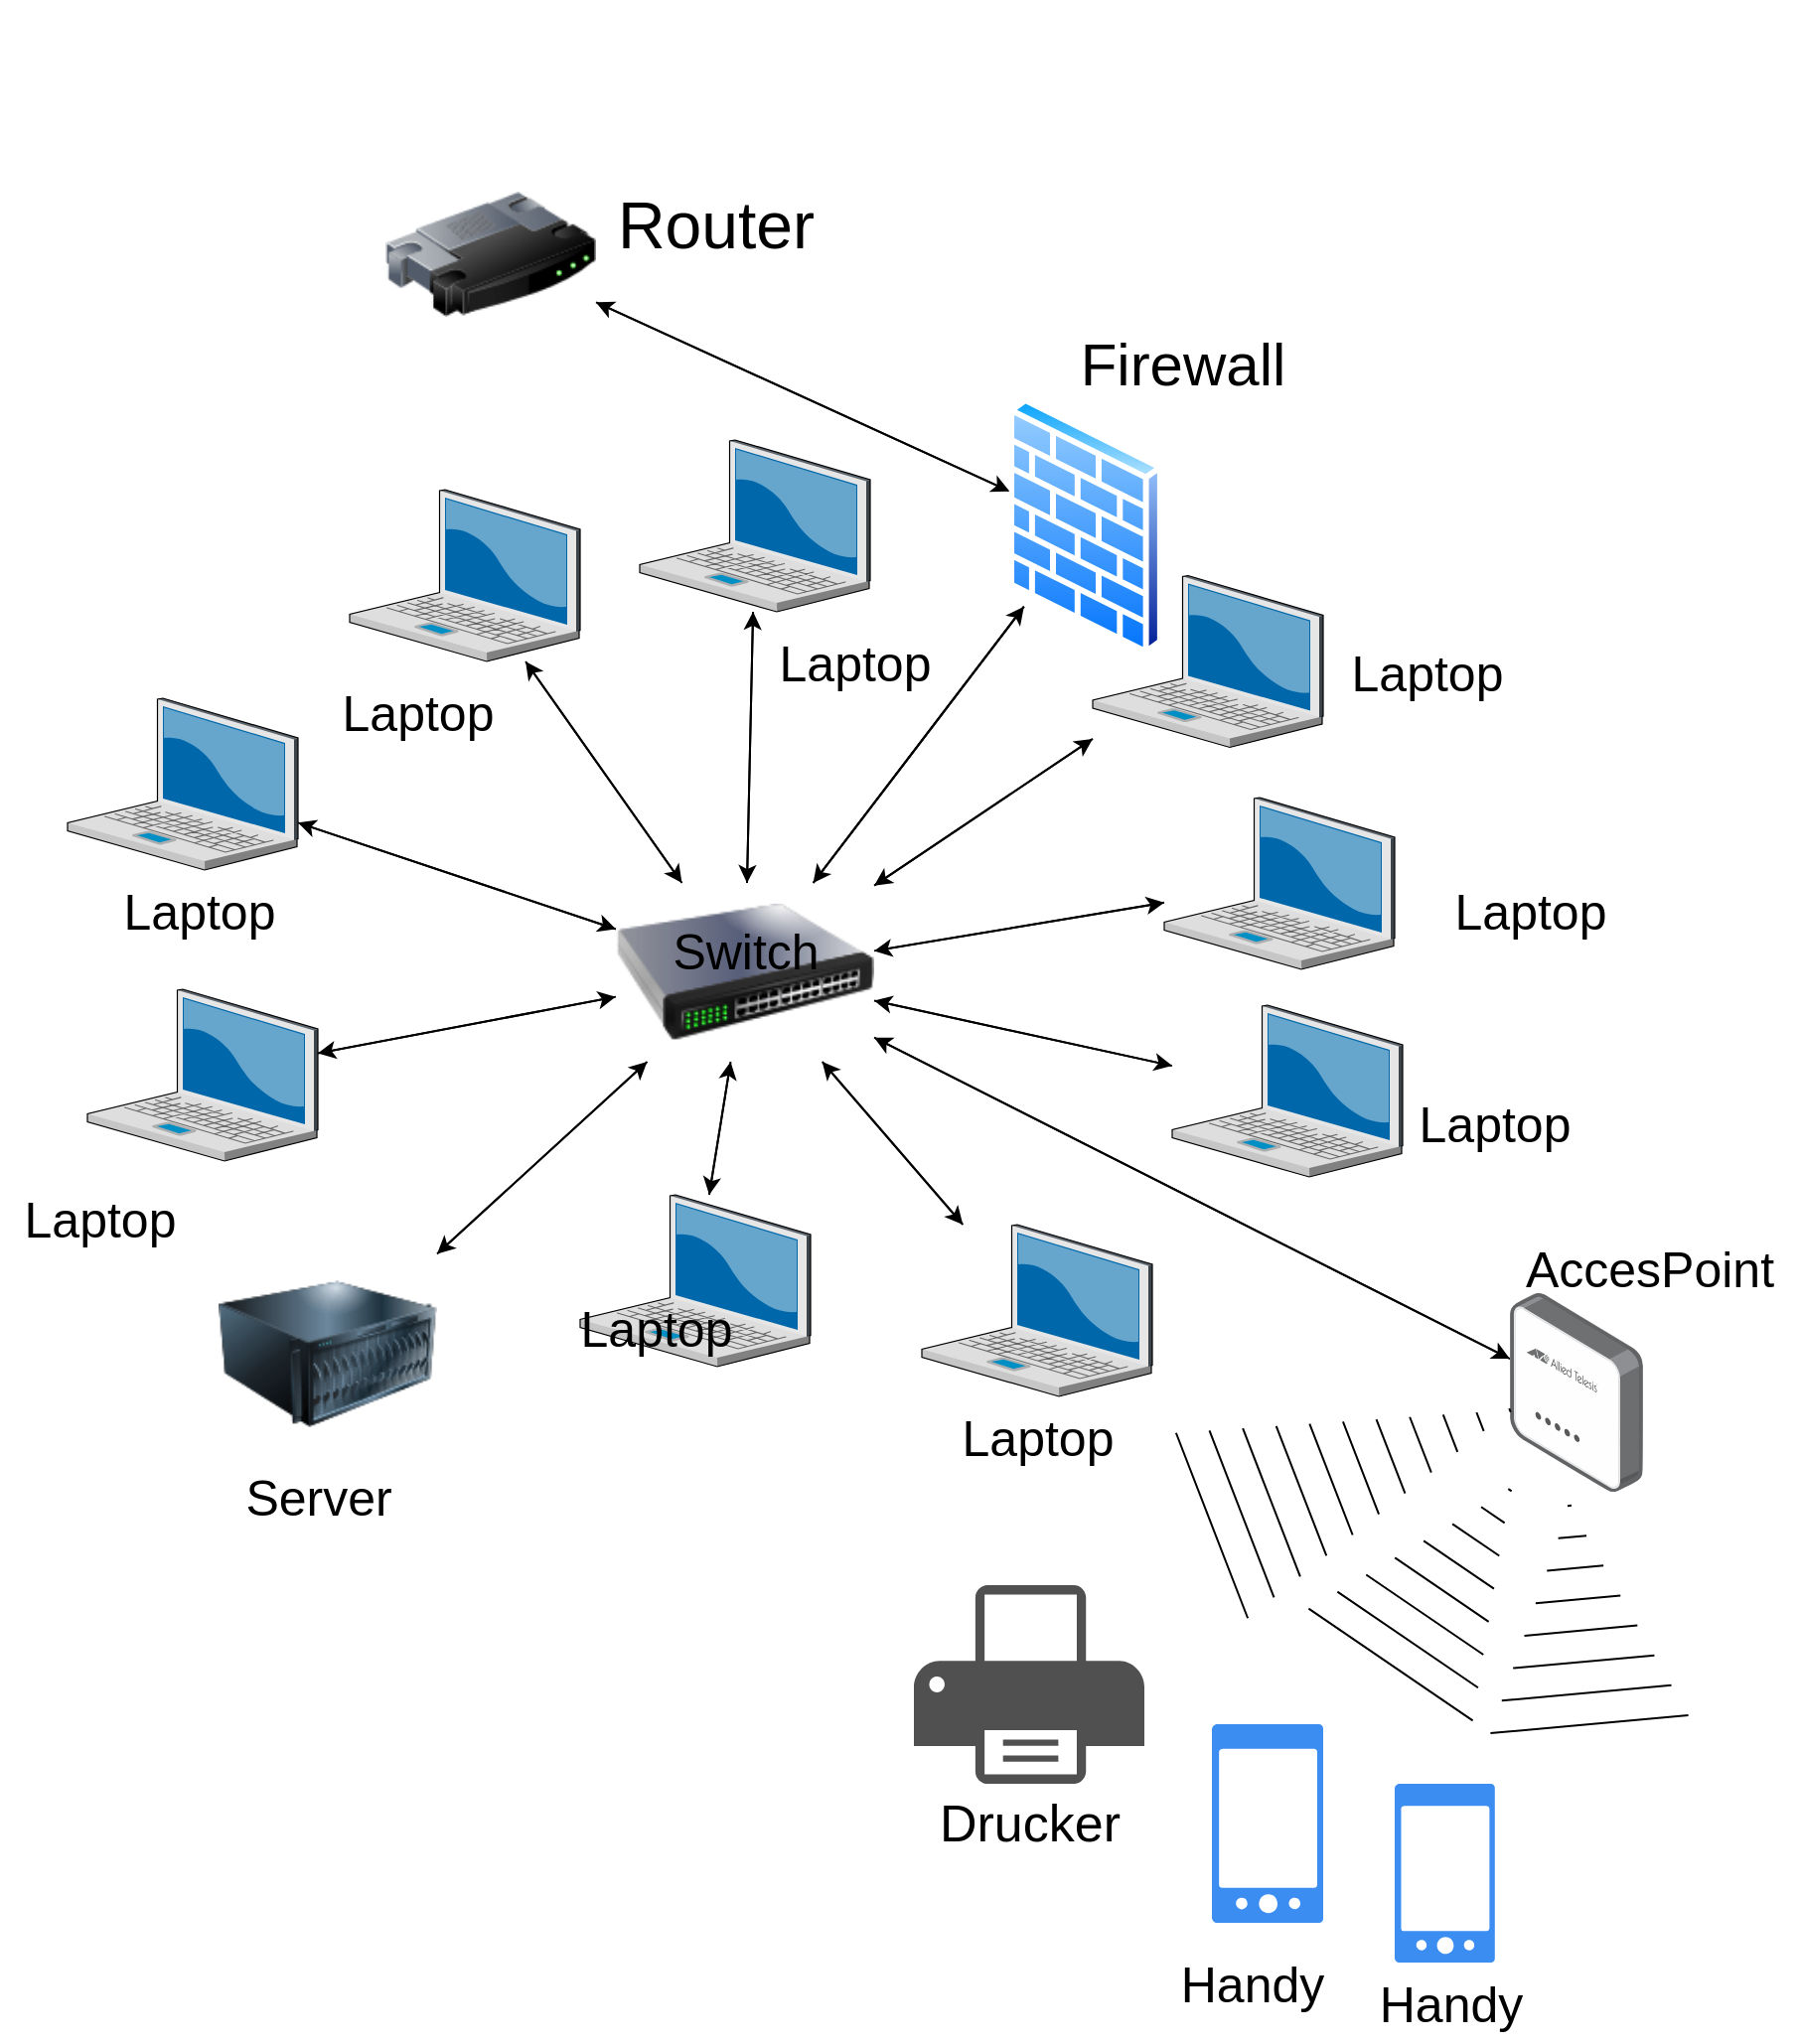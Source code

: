 <mxfile version="20.2.3" type="device"><diagram id="gVSdMcFEW7-252TxvJk8" name="Seite-1"><mxGraphModel dx="2554" dy="2375" grid="1" gridSize="10" guides="1" tooltips="1" connect="1" arrows="1" fold="1" page="1" pageScale="1" pageWidth="827" pageHeight="1169" math="0" shadow="0"><root><mxCell id="0"/><mxCell id="1" parent="0"/><mxCell id="Zn9NvJ4ai3Ad5tW6TySo-27" style="edgeStyle=none;rounded=0;orthogonalLoop=1;jettySize=auto;html=1;" edge="1" parent="1" source="Zn9NvJ4ai3Ad5tW6TySo-1" target="Zn9NvJ4ai3Ad5tW6TySo-15"><mxGeometry relative="1" as="geometry"/></mxCell><mxCell id="Zn9NvJ4ai3Ad5tW6TySo-28" value="" style="edgeStyle=none;rounded=0;orthogonalLoop=1;jettySize=auto;html=1;" edge="1" parent="1" source="Zn9NvJ4ai3Ad5tW6TySo-1" target="Zn9NvJ4ai3Ad5tW6TySo-9"><mxGeometry relative="1" as="geometry"/></mxCell><mxCell id="Zn9NvJ4ai3Ad5tW6TySo-30" value="" style="edgeStyle=none;rounded=0;orthogonalLoop=1;jettySize=auto;html=1;" edge="1" parent="1" source="Zn9NvJ4ai3Ad5tW6TySo-1" target="Zn9NvJ4ai3Ad5tW6TySo-12"><mxGeometry relative="1" as="geometry"/></mxCell><mxCell id="Zn9NvJ4ai3Ad5tW6TySo-32" style="edgeStyle=none;rounded=0;orthogonalLoop=1;jettySize=auto;html=1;" edge="1" parent="1" source="Zn9NvJ4ai3Ad5tW6TySo-1" target="Zn9NvJ4ai3Ad5tW6TySo-11"><mxGeometry relative="1" as="geometry"/></mxCell><mxCell id="Zn9NvJ4ai3Ad5tW6TySo-34" style="edgeStyle=none;rounded=0;orthogonalLoop=1;jettySize=auto;html=1;" edge="1" parent="1" source="Zn9NvJ4ai3Ad5tW6TySo-1" target="Zn9NvJ4ai3Ad5tW6TySo-6"><mxGeometry relative="1" as="geometry"/></mxCell><mxCell id="Zn9NvJ4ai3Ad5tW6TySo-36" value="" style="edgeStyle=none;rounded=0;orthogonalLoop=1;jettySize=auto;html=1;" edge="1" parent="1" source="Zn9NvJ4ai3Ad5tW6TySo-1" target="Zn9NvJ4ai3Ad5tW6TySo-10"><mxGeometry relative="1" as="geometry"/></mxCell><mxCell id="Zn9NvJ4ai3Ad5tW6TySo-39" style="edgeStyle=none;rounded=0;orthogonalLoop=1;jettySize=auto;html=1;" edge="1" parent="1" source="Zn9NvJ4ai3Ad5tW6TySo-1" target="Zn9NvJ4ai3Ad5tW6TySo-5"><mxGeometry relative="1" as="geometry"/></mxCell><mxCell id="Zn9NvJ4ai3Ad5tW6TySo-40" style="edgeStyle=none;rounded=0;orthogonalLoop=1;jettySize=auto;html=1;" edge="1" parent="1" source="Zn9NvJ4ai3Ad5tW6TySo-1" target="Zn9NvJ4ai3Ad5tW6TySo-7"><mxGeometry relative="1" as="geometry"/></mxCell><mxCell id="Zn9NvJ4ai3Ad5tW6TySo-42" style="edgeStyle=none;rounded=0;orthogonalLoop=1;jettySize=auto;html=1;" edge="1" parent="1" source="Zn9NvJ4ai3Ad5tW6TySo-1" target="Zn9NvJ4ai3Ad5tW6TySo-8"><mxGeometry relative="1" as="geometry"/></mxCell><mxCell id="Zn9NvJ4ai3Ad5tW6TySo-79" style="edgeStyle=none;rounded=0;orthogonalLoop=1;jettySize=auto;html=1;" edge="1" parent="1" source="Zn9NvJ4ai3Ad5tW6TySo-1" target="Zn9NvJ4ai3Ad5tW6TySo-69"><mxGeometry relative="1" as="geometry"/></mxCell><mxCell id="Zn9NvJ4ai3Ad5tW6TySo-96" style="edgeStyle=none;rounded=0;orthogonalLoop=1;jettySize=auto;html=1;fontSize=25;" edge="1" parent="1" source="Zn9NvJ4ai3Ad5tW6TySo-1" target="Zn9NvJ4ai3Ad5tW6TySo-86"><mxGeometry relative="1" as="geometry"/></mxCell><mxCell id="Zn9NvJ4ai3Ad5tW6TySo-1" value="" style="image;html=1;image=img/lib/clip_art/networking/Switch_128x128.png" vertex="1" parent="1"><mxGeometry x="250" y="436.5" width="130" height="90" as="geometry"/></mxCell><mxCell id="Zn9NvJ4ai3Ad5tW6TySo-38" style="edgeStyle=none;rounded=0;orthogonalLoop=1;jettySize=auto;html=1;" edge="1" parent="1" source="Zn9NvJ4ai3Ad5tW6TySo-5" target="Zn9NvJ4ai3Ad5tW6TySo-1"><mxGeometry relative="1" as="geometry"/></mxCell><mxCell id="Zn9NvJ4ai3Ad5tW6TySo-5" value="" style="verticalLabelPosition=bottom;sketch=0;aspect=fixed;html=1;verticalAlign=top;strokeColor=none;align=center;outlineConnect=0;shape=mxgraph.citrix.laptop_2;" vertex="1" parent="1"><mxGeometry x="116" y="238.5" width="116" height="86.5" as="geometry"/></mxCell><mxCell id="Zn9NvJ4ai3Ad5tW6TySo-35" style="edgeStyle=none;rounded=0;orthogonalLoop=1;jettySize=auto;html=1;" edge="1" parent="1" source="Zn9NvJ4ai3Ad5tW6TySo-6" target="Zn9NvJ4ai3Ad5tW6TySo-1"><mxGeometry relative="1" as="geometry"/></mxCell><mxCell id="Zn9NvJ4ai3Ad5tW6TySo-6" value="" style="verticalLabelPosition=bottom;sketch=0;aspect=fixed;html=1;verticalAlign=top;strokeColor=none;align=center;outlineConnect=0;shape=mxgraph.citrix.laptop_2;" vertex="1" parent="1"><mxGeometry x="490" y="281.75" width="116" height="86.5" as="geometry"/></mxCell><mxCell id="Zn9NvJ4ai3Ad5tW6TySo-41" style="edgeStyle=none;rounded=0;orthogonalLoop=1;jettySize=auto;html=1;" edge="1" parent="1" source="Zn9NvJ4ai3Ad5tW6TySo-7" target="Zn9NvJ4ai3Ad5tW6TySo-1"><mxGeometry relative="1" as="geometry"/></mxCell><mxCell id="Zn9NvJ4ai3Ad5tW6TySo-7" value="" style="verticalLabelPosition=bottom;sketch=0;aspect=fixed;html=1;verticalAlign=top;strokeColor=none;align=center;outlineConnect=0;shape=mxgraph.citrix.laptop_2;" vertex="1" parent="1"><mxGeometry x="-16" y="490" width="116" height="86.5" as="geometry"/></mxCell><mxCell id="Zn9NvJ4ai3Ad5tW6TySo-43" style="edgeStyle=none;rounded=0;orthogonalLoop=1;jettySize=auto;html=1;" edge="1" parent="1" source="Zn9NvJ4ai3Ad5tW6TySo-8" target="Zn9NvJ4ai3Ad5tW6TySo-1"><mxGeometry relative="1" as="geometry"/></mxCell><mxCell id="Zn9NvJ4ai3Ad5tW6TySo-8" value="" style="verticalLabelPosition=bottom;sketch=0;aspect=fixed;html=1;verticalAlign=top;strokeColor=none;align=center;outlineConnect=0;shape=mxgraph.citrix.laptop_2;" vertex="1" parent="1"><mxGeometry x="232" y="593.5" width="116" height="86.5" as="geometry"/></mxCell><mxCell id="Zn9NvJ4ai3Ad5tW6TySo-29" value="" style="edgeStyle=none;rounded=0;orthogonalLoop=1;jettySize=auto;html=1;" edge="1" parent="1" source="Zn9NvJ4ai3Ad5tW6TySo-9" target="Zn9NvJ4ai3Ad5tW6TySo-1"><mxGeometry relative="1" as="geometry"/></mxCell><mxCell id="Zn9NvJ4ai3Ad5tW6TySo-9" value="" style="verticalLabelPosition=bottom;sketch=0;aspect=fixed;html=1;verticalAlign=top;strokeColor=none;align=center;outlineConnect=0;shape=mxgraph.citrix.laptop_2;" vertex="1" parent="1"><mxGeometry x="404" y="608.5" width="116" height="86.5" as="geometry"/></mxCell><mxCell id="Zn9NvJ4ai3Ad5tW6TySo-78" style="edgeStyle=none;rounded=0;orthogonalLoop=1;jettySize=auto;html=1;" edge="1" parent="1" source="Zn9NvJ4ai3Ad5tW6TySo-10" target="Zn9NvJ4ai3Ad5tW6TySo-1"><mxGeometry relative="1" as="geometry"/></mxCell><mxCell id="Zn9NvJ4ai3Ad5tW6TySo-10" value="" style="verticalLabelPosition=bottom;sketch=0;aspect=fixed;html=1;verticalAlign=top;strokeColor=none;align=center;outlineConnect=0;shape=mxgraph.citrix.laptop_2;" vertex="1" parent="1"><mxGeometry x="262" y="213.5" width="116" height="86.5" as="geometry"/></mxCell><mxCell id="Zn9NvJ4ai3Ad5tW6TySo-33" style="edgeStyle=none;rounded=0;orthogonalLoop=1;jettySize=auto;html=1;" edge="1" parent="1" source="Zn9NvJ4ai3Ad5tW6TySo-11" target="Zn9NvJ4ai3Ad5tW6TySo-1"><mxGeometry relative="1" as="geometry"/></mxCell><mxCell id="Zn9NvJ4ai3Ad5tW6TySo-11" value="" style="verticalLabelPosition=bottom;sketch=0;aspect=fixed;html=1;verticalAlign=top;strokeColor=none;align=center;outlineConnect=0;shape=mxgraph.citrix.laptop_2;" vertex="1" parent="1"><mxGeometry x="526" y="393.5" width="116" height="86.5" as="geometry"/></mxCell><mxCell id="Zn9NvJ4ai3Ad5tW6TySo-31" value="" style="edgeStyle=none;rounded=0;orthogonalLoop=1;jettySize=auto;html=1;" edge="1" parent="1" source="Zn9NvJ4ai3Ad5tW6TySo-12" target="Zn9NvJ4ai3Ad5tW6TySo-1"><mxGeometry relative="1" as="geometry"/></mxCell><mxCell id="Zn9NvJ4ai3Ad5tW6TySo-12" value="" style="verticalLabelPosition=bottom;sketch=0;aspect=fixed;html=1;verticalAlign=top;strokeColor=none;align=center;outlineConnect=0;shape=mxgraph.citrix.laptop_2;" vertex="1" parent="1"><mxGeometry x="530" y="498" width="116" height="86.5" as="geometry"/></mxCell><mxCell id="Zn9NvJ4ai3Ad5tW6TySo-73" style="edgeStyle=none;rounded=0;orthogonalLoop=1;jettySize=auto;html=1;" edge="1" parent="1" source="Zn9NvJ4ai3Ad5tW6TySo-13" target="Zn9NvJ4ai3Ad5tW6TySo-1"><mxGeometry relative="1" as="geometry"/></mxCell><mxCell id="Zn9NvJ4ai3Ad5tW6TySo-13" value="" style="points=[];aspect=fixed;html=1;align=center;shadow=0;dashed=0;image;image=img/lib/allied_telesis/wireless/Access_Point_Indoor.svg;" vertex="1" parent="1"><mxGeometry x="700" y="643" width="67.03" height="100" as="geometry"/></mxCell><mxCell id="Zn9NvJ4ai3Ad5tW6TySo-26" style="rounded=0;orthogonalLoop=1;jettySize=auto;html=1;" edge="1" parent="1" source="Zn9NvJ4ai3Ad5tW6TySo-15" target="Zn9NvJ4ai3Ad5tW6TySo-1"><mxGeometry relative="1" as="geometry"/></mxCell><mxCell id="Zn9NvJ4ai3Ad5tW6TySo-15" value="" style="verticalLabelPosition=bottom;sketch=0;aspect=fixed;html=1;verticalAlign=top;strokeColor=none;align=center;outlineConnect=0;shape=mxgraph.citrix.laptop_2;" vertex="1" parent="1"><mxGeometry x="-26" y="343.5" width="116" height="86.5" as="geometry"/></mxCell><mxCell id="Zn9NvJ4ai3Ad5tW6TySo-47" style="edgeStyle=none;rounded=0;orthogonalLoop=1;jettySize=auto;html=1;" edge="1" parent="1" source="Zn9NvJ4ai3Ad5tW6TySo-1" target="Zn9NvJ4ai3Ad5tW6TySo-13"><mxGeometry relative="1" as="geometry"/></mxCell><mxCell id="Zn9NvJ4ai3Ad5tW6TySo-19" value="" style="sketch=0;pointerEvents=1;shadow=0;dashed=0;html=1;strokeColor=none;fillColor=#505050;labelPosition=center;verticalLabelPosition=bottom;verticalAlign=top;outlineConnect=0;align=center;shape=mxgraph.office.devices.printer;" vertex="1" parent="1"><mxGeometry x="400" y="790" width="116" height="100" as="geometry"/></mxCell><mxCell id="Zn9NvJ4ai3Ad5tW6TySo-23" value="" style="sketch=0;html=1;aspect=fixed;strokeColor=none;shadow=0;align=center;verticalAlign=top;fillColor=#3B8DF1;shape=mxgraph.gcp2.phone_android" vertex="1" parent="1"><mxGeometry x="550" y="860" width="56" height="100" as="geometry"/></mxCell><mxCell id="Zn9NvJ4ai3Ad5tW6TySo-24" value="" style="sketch=0;html=1;aspect=fixed;strokeColor=none;shadow=0;align=center;verticalAlign=top;fillColor=#3B8DF1;shape=mxgraph.gcp2.phone_android" vertex="1" parent="1"><mxGeometry x="642" y="890" width="50.4" height="90" as="geometry"/></mxCell><mxCell id="Zn9NvJ4ai3Ad5tW6TySo-51" value="" style="shape=mxgraph.arrows2.wedgeArrowDashed2;html=1;bendable=0;startWidth=50;stepSize=15;rounded=0;" edge="1" parent="1" target="Zn9NvJ4ai3Ad5tW6TySo-13"><mxGeometry width="100" height="100" relative="1" as="geometry"><mxPoint x="640" y="830" as="sourcePoint"/><mxPoint x="700" y="730" as="targetPoint"/></mxGeometry></mxCell><mxCell id="Zn9NvJ4ai3Ad5tW6TySo-52" value="" style="shape=mxgraph.arrows2.wedgeArrowDashed2;html=1;bendable=0;startWidth=50;stepSize=15;rounded=0;" edge="1" parent="1" target="Zn9NvJ4ai3Ad5tW6TySo-13"><mxGeometry width="100" height="100" relative="1" as="geometry"><mxPoint x="550" y="760" as="sourcePoint"/><mxPoint x="680" y="700" as="targetPoint"/><Array as="points"><mxPoint x="540" y="750"/><mxPoint x="520" y="750"/></Array></mxGeometry></mxCell><mxCell id="Zn9NvJ4ai3Ad5tW6TySo-53" value="" style="shape=mxgraph.arrows2.wedgeArrowDashed2;html=1;bendable=0;startWidth=50;stepSize=15;rounded=0;" edge="1" parent="1"><mxGeometry width="100" height="100" relative="1" as="geometry"><mxPoint x="740" y="860" as="sourcePoint"/><mxPoint x="730" y="750" as="targetPoint"/><Array as="points"><mxPoint x="670" y="780"/><mxPoint x="480" y="690"/></Array></mxGeometry></mxCell><mxCell id="Zn9NvJ4ai3Ad5tW6TySo-54" value="&lt;font style=&quot;font-size: 25px;&quot;&gt;Laptop&lt;/font&gt;" style="text;html=1;align=center;verticalAlign=middle;resizable=0;points=[];autosize=1;strokeColor=none;fillColor=none;" vertex="1" parent="1"><mxGeometry x="-60" y="585" width="100" height="40" as="geometry"/></mxCell><mxCell id="Zn9NvJ4ai3Ad5tW6TySo-55" value="&lt;font style=&quot;font-size: 25px;&quot;&gt;Laptop&lt;/font&gt;" style="text;html=1;align=center;verticalAlign=middle;resizable=0;points=[];autosize=1;strokeColor=none;fillColor=none;" vertex="1" parent="1"><mxGeometry x="-10" y="430" width="100" height="40" as="geometry"/></mxCell><mxCell id="Zn9NvJ4ai3Ad5tW6TySo-56" value="&lt;font style=&quot;font-size: 25px;&quot;&gt;Laptop&lt;/font&gt;" style="text;html=1;align=center;verticalAlign=middle;resizable=0;points=[];autosize=1;strokeColor=none;fillColor=none;" vertex="1" parent="1"><mxGeometry x="100" y="330" width="100" height="40" as="geometry"/></mxCell><mxCell id="Zn9NvJ4ai3Ad5tW6TySo-58" value="&lt;font style=&quot;font-size: 25px;&quot;&gt;Laptop&lt;/font&gt;" style="text;html=1;align=center;verticalAlign=middle;resizable=0;points=[];autosize=1;strokeColor=none;fillColor=none;" vertex="1" parent="1"><mxGeometry x="608" y="310" width="100" height="40" as="geometry"/></mxCell><mxCell id="Zn9NvJ4ai3Ad5tW6TySo-59" value="&lt;font style=&quot;font-size: 25px;&quot;&gt;Laptop&lt;/font&gt;" style="text;html=1;align=center;verticalAlign=middle;resizable=0;points=[];autosize=1;strokeColor=none;fillColor=none;" vertex="1" parent="1"><mxGeometry x="660" y="430" width="100" height="40" as="geometry"/></mxCell><mxCell id="Zn9NvJ4ai3Ad5tW6TySo-60" value="&lt;font style=&quot;font-size: 25px;&quot;&gt;Laptop&lt;/font&gt;" style="text;html=1;align=center;verticalAlign=middle;resizable=0;points=[];autosize=1;strokeColor=none;fillColor=none;" vertex="1" parent="1"><mxGeometry x="642" y="536.5" width="100" height="40" as="geometry"/></mxCell><mxCell id="Zn9NvJ4ai3Ad5tW6TySo-61" value="&lt;font style=&quot;font-size: 25px;&quot;&gt;Laptop&lt;/font&gt;" style="text;html=1;align=center;verticalAlign=middle;resizable=0;points=[];autosize=1;strokeColor=none;fillColor=none;" vertex="1" parent="1"><mxGeometry x="412" y="695" width="100" height="40" as="geometry"/></mxCell><mxCell id="Zn9NvJ4ai3Ad5tW6TySo-62" value="&lt;font style=&quot;font-size: 25px;&quot;&gt;Laptop&lt;/font&gt;" style="text;html=1;align=center;verticalAlign=middle;resizable=0;points=[];autosize=1;strokeColor=none;fillColor=none;" vertex="1" parent="1"><mxGeometry x="220" y="640" width="100" height="40" as="geometry"/></mxCell><mxCell id="Zn9NvJ4ai3Ad5tW6TySo-63" value="&lt;font style=&quot;font-size: 25px;&quot;&gt;AccesPoint&lt;/font&gt;" style="text;html=1;align=center;verticalAlign=middle;resizable=0;points=[];autosize=1;strokeColor=none;fillColor=none;" vertex="1" parent="1"><mxGeometry x="695" y="610" width="150" height="40" as="geometry"/></mxCell><mxCell id="Zn9NvJ4ai3Ad5tW6TySo-64" value="&lt;font style=&quot;font-size: 25px;&quot;&gt;Handy&lt;/font&gt;" style="text;html=1;align=center;verticalAlign=middle;resizable=0;points=[];autosize=1;strokeColor=none;fillColor=none;" vertex="1" parent="1"><mxGeometry x="520" y="970" width="100" height="40" as="geometry"/></mxCell><mxCell id="Zn9NvJ4ai3Ad5tW6TySo-65" value="&lt;font style=&quot;font-size: 25px;&quot;&gt;Handy&lt;/font&gt;" style="text;html=1;align=center;verticalAlign=middle;resizable=0;points=[];autosize=1;strokeColor=none;fillColor=none;" vertex="1" parent="1"><mxGeometry x="620" y="980" width="100" height="40" as="geometry"/></mxCell><mxCell id="Zn9NvJ4ai3Ad5tW6TySo-66" value="&lt;font style=&quot;font-size: 26px;&quot;&gt;Drucker&lt;/font&gt;" style="text;html=1;align=center;verticalAlign=middle;resizable=0;points=[];autosize=1;strokeColor=none;fillColor=none;" vertex="1" parent="1"><mxGeometry x="403" y="890" width="110" height="40" as="geometry"/></mxCell><mxCell id="Zn9NvJ4ai3Ad5tW6TySo-67" value="&lt;font style=&quot;font-size: 30px;&quot;&gt;Firewall&lt;/font&gt;" style="text;html=1;align=center;verticalAlign=middle;resizable=0;points=[];autosize=1;strokeColor=none;fillColor=none;" vertex="1" parent="1"><mxGeometry x="470" y="150" width="130" height="50" as="geometry"/></mxCell><mxCell id="Zn9NvJ4ai3Ad5tW6TySo-68" value="&lt;font style=&quot;font-size: 33px;&quot;&gt;Router&lt;/font&gt;" style="text;html=1;align=center;verticalAlign=middle;resizable=0;points=[];autosize=1;strokeColor=none;fillColor=none;" vertex="1" parent="1"><mxGeometry x="240" y="80" width="120" height="50" as="geometry"/></mxCell><mxCell id="Zn9NvJ4ai3Ad5tW6TySo-80" style="edgeStyle=none;rounded=0;orthogonalLoop=1;jettySize=auto;html=1;" edge="1" parent="1" source="Zn9NvJ4ai3Ad5tW6TySo-69" target="Zn9NvJ4ai3Ad5tW6TySo-1"><mxGeometry relative="1" as="geometry"/></mxCell><mxCell id="Zn9NvJ4ai3Ad5tW6TySo-69" value="" style="image;html=1;image=img/lib/clip_art/computers/Server_128x128.png" vertex="1" parent="1"><mxGeometry x="50" y="608.5" width="110" height="130" as="geometry"/></mxCell><mxCell id="Zn9NvJ4ai3Ad5tW6TySo-72" value="&lt;font style=&quot;font-size: 25px;&quot;&gt;Server&lt;/font&gt;" style="text;html=1;align=center;verticalAlign=middle;resizable=0;points=[];autosize=1;strokeColor=none;fillColor=none;" vertex="1" parent="1"><mxGeometry x="50" y="725" width="100" height="40" as="geometry"/></mxCell><mxCell id="Zn9NvJ4ai3Ad5tW6TySo-74" style="edgeStyle=none;rounded=0;orthogonalLoop=1;jettySize=auto;html=1;exitX=0.75;exitY=0;exitDx=0;exitDy=0;" edge="1" parent="1"><mxGeometry relative="1" as="geometry"><mxPoint x="517.5" as="sourcePoint"/><mxPoint x="517.5" as="targetPoint"/></mxGeometry></mxCell><mxCell id="Zn9NvJ4ai3Ad5tW6TySo-57" value="&lt;font style=&quot;font-size: 25px;&quot;&gt;Laptop&lt;/font&gt;" style="text;html=1;align=center;verticalAlign=middle;resizable=0;points=[];autosize=1;strokeColor=none;fillColor=none;" vertex="1" parent="1"><mxGeometry x="320" y="305" width="100" height="40" as="geometry"/></mxCell><mxCell id="Zn9NvJ4ai3Ad5tW6TySo-94" style="edgeStyle=none;rounded=0;orthogonalLoop=1;jettySize=auto;html=1;fontSize=30;" edge="1" parent="1" source="Zn9NvJ4ai3Ad5tW6TySo-86" target="Zn9NvJ4ai3Ad5tW6TySo-93"><mxGeometry relative="1" as="geometry"/></mxCell><mxCell id="Zn9NvJ4ai3Ad5tW6TySo-97" style="edgeStyle=none;rounded=0;orthogonalLoop=1;jettySize=auto;html=1;fontSize=25;" edge="1" parent="1" source="Zn9NvJ4ai3Ad5tW6TySo-86" target="Zn9NvJ4ai3Ad5tW6TySo-1"><mxGeometry relative="1" as="geometry"/></mxCell><mxCell id="Zn9NvJ4ai3Ad5tW6TySo-86" value="" style="aspect=fixed;perimeter=ellipsePerimeter;html=1;align=center;shadow=0;dashed=0;spacingTop=3;image;image=img/lib/active_directory/firewall.svg;fontSize=21;" vertex="1" parent="1"><mxGeometry x="446.7" y="191.75" width="79.3" height="130" as="geometry"/></mxCell><mxCell id="Zn9NvJ4ai3Ad5tW6TySo-90" value="" style="edgeStyle=none;rounded=0;orthogonalLoop=1;jettySize=auto;html=1;endArrow=none;" edge="1" parent="1" source="Zn9NvJ4ai3Ad5tW6TySo-1" target="Zn9NvJ4ai3Ad5tW6TySo-86"><mxGeometry relative="1" as="geometry"><mxPoint x="341.571" y="436.5" as="sourcePoint"/><mxPoint x="433.977" y="280" as="targetPoint"/></mxGeometry></mxCell><mxCell id="Zn9NvJ4ai3Ad5tW6TySo-95" style="edgeStyle=none;rounded=0;orthogonalLoop=1;jettySize=auto;html=1;fontSize=30;" edge="1" parent="1" source="Zn9NvJ4ai3Ad5tW6TySo-93" target="Zn9NvJ4ai3Ad5tW6TySo-86"><mxGeometry relative="1" as="geometry"><Array as="points"/></mxGeometry></mxCell><mxCell id="Zn9NvJ4ai3Ad5tW6TySo-93" value="" style="image;html=1;image=img/lib/clip_art/networking/Router_128x128.png;fontSize=30;" vertex="1" parent="1"><mxGeometry x="134" y="60" width="106" height="120" as="geometry"/></mxCell><mxCell id="Zn9NvJ4ai3Ad5tW6TySo-99" value="&lt;font style=&quot;font-size: 25px;&quot;&gt;Switch&lt;/font&gt;" style="text;html=1;align=center;verticalAlign=middle;resizable=0;points=[];autosize=1;strokeColor=none;fillColor=none;fontSize=20;" vertex="1" parent="1"><mxGeometry x="265" y="450" width="100" height="40" as="geometry"/></mxCell></root></mxGraphModel></diagram></mxfile>
